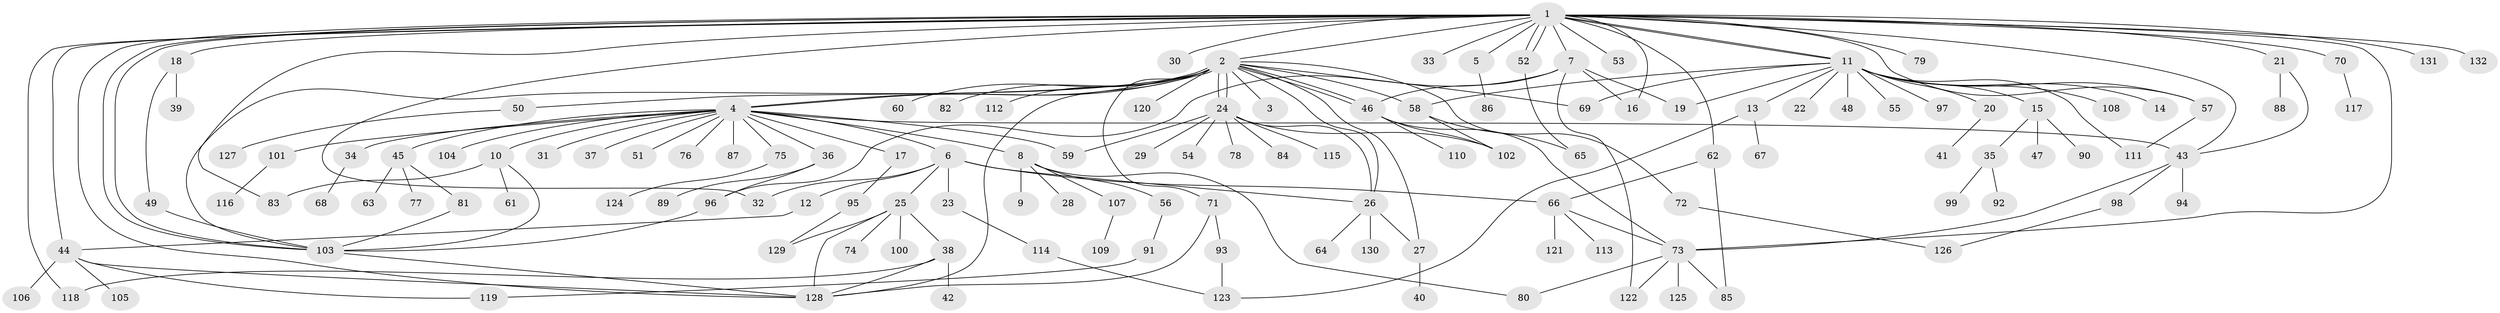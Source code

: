 // coarse degree distribution, {29: 0.009900990099009901, 22: 0.009900990099009901, 1: 0.5148514851485149, 19: 0.009900990099009901, 2: 0.2376237623762376, 7: 0.0297029702970297, 5: 0.039603960396039604, 6: 0.019801980198019802, 3: 0.0594059405940594, 14: 0.009900990099009901, 4: 0.039603960396039604, 9: 0.009900990099009901, 8: 0.009900990099009901}
// Generated by graph-tools (version 1.1) at 2025/52/02/27/25 19:52:00]
// undirected, 132 vertices, 181 edges
graph export_dot {
graph [start="1"]
  node [color=gray90,style=filled];
  1;
  2;
  3;
  4;
  5;
  6;
  7;
  8;
  9;
  10;
  11;
  12;
  13;
  14;
  15;
  16;
  17;
  18;
  19;
  20;
  21;
  22;
  23;
  24;
  25;
  26;
  27;
  28;
  29;
  30;
  31;
  32;
  33;
  34;
  35;
  36;
  37;
  38;
  39;
  40;
  41;
  42;
  43;
  44;
  45;
  46;
  47;
  48;
  49;
  50;
  51;
  52;
  53;
  54;
  55;
  56;
  57;
  58;
  59;
  60;
  61;
  62;
  63;
  64;
  65;
  66;
  67;
  68;
  69;
  70;
  71;
  72;
  73;
  74;
  75;
  76;
  77;
  78;
  79;
  80;
  81;
  82;
  83;
  84;
  85;
  86;
  87;
  88;
  89;
  90;
  91;
  92;
  93;
  94;
  95;
  96;
  97;
  98;
  99;
  100;
  101;
  102;
  103;
  104;
  105;
  106;
  107;
  108;
  109;
  110;
  111;
  112;
  113;
  114;
  115;
  116;
  117;
  118;
  119;
  120;
  121;
  122;
  123;
  124;
  125;
  126;
  127;
  128;
  129;
  130;
  131;
  132;
  1 -- 2;
  1 -- 5;
  1 -- 7;
  1 -- 11;
  1 -- 11;
  1 -- 16;
  1 -- 18;
  1 -- 21;
  1 -- 30;
  1 -- 32;
  1 -- 33;
  1 -- 43;
  1 -- 44;
  1 -- 52;
  1 -- 52;
  1 -- 53;
  1 -- 57;
  1 -- 62;
  1 -- 70;
  1 -- 73;
  1 -- 79;
  1 -- 83;
  1 -- 103;
  1 -- 103;
  1 -- 118;
  1 -- 128;
  1 -- 131;
  1 -- 132;
  2 -- 3;
  2 -- 4;
  2 -- 4;
  2 -- 24;
  2 -- 24;
  2 -- 26;
  2 -- 27;
  2 -- 46;
  2 -- 46;
  2 -- 50;
  2 -- 58;
  2 -- 60;
  2 -- 69;
  2 -- 71;
  2 -- 72;
  2 -- 82;
  2 -- 103;
  2 -- 112;
  2 -- 120;
  2 -- 128;
  4 -- 6;
  4 -- 8;
  4 -- 10;
  4 -- 17;
  4 -- 31;
  4 -- 34;
  4 -- 36;
  4 -- 37;
  4 -- 43;
  4 -- 45;
  4 -- 51;
  4 -- 59;
  4 -- 75;
  4 -- 76;
  4 -- 87;
  4 -- 101;
  4 -- 104;
  5 -- 86;
  6 -- 12;
  6 -- 23;
  6 -- 25;
  6 -- 26;
  6 -- 32;
  6 -- 66;
  7 -- 16;
  7 -- 19;
  7 -- 46;
  7 -- 96;
  7 -- 122;
  8 -- 9;
  8 -- 28;
  8 -- 56;
  8 -- 80;
  8 -- 107;
  10 -- 61;
  10 -- 83;
  10 -- 103;
  11 -- 13;
  11 -- 14;
  11 -- 15;
  11 -- 19;
  11 -- 20;
  11 -- 22;
  11 -- 48;
  11 -- 55;
  11 -- 57;
  11 -- 58;
  11 -- 69;
  11 -- 97;
  11 -- 108;
  11 -- 111;
  12 -- 44;
  13 -- 67;
  13 -- 123;
  15 -- 35;
  15 -- 47;
  15 -- 90;
  17 -- 95;
  18 -- 39;
  18 -- 49;
  20 -- 41;
  21 -- 43;
  21 -- 88;
  23 -- 114;
  24 -- 26;
  24 -- 29;
  24 -- 54;
  24 -- 59;
  24 -- 78;
  24 -- 84;
  24 -- 102;
  24 -- 115;
  25 -- 38;
  25 -- 74;
  25 -- 100;
  25 -- 128;
  25 -- 129;
  26 -- 27;
  26 -- 64;
  26 -- 130;
  27 -- 40;
  34 -- 68;
  35 -- 92;
  35 -- 99;
  36 -- 89;
  36 -- 96;
  38 -- 42;
  38 -- 118;
  38 -- 128;
  43 -- 73;
  43 -- 94;
  43 -- 98;
  44 -- 105;
  44 -- 106;
  44 -- 119;
  44 -- 128;
  45 -- 63;
  45 -- 77;
  45 -- 81;
  46 -- 73;
  46 -- 102;
  46 -- 110;
  49 -- 103;
  50 -- 127;
  52 -- 65;
  56 -- 91;
  57 -- 111;
  58 -- 65;
  58 -- 102;
  62 -- 66;
  62 -- 85;
  66 -- 73;
  66 -- 113;
  66 -- 121;
  70 -- 117;
  71 -- 93;
  71 -- 128;
  72 -- 126;
  73 -- 80;
  73 -- 85;
  73 -- 122;
  73 -- 125;
  75 -- 124;
  81 -- 103;
  91 -- 119;
  93 -- 123;
  95 -- 129;
  96 -- 103;
  98 -- 126;
  101 -- 116;
  103 -- 128;
  107 -- 109;
  114 -- 123;
}
